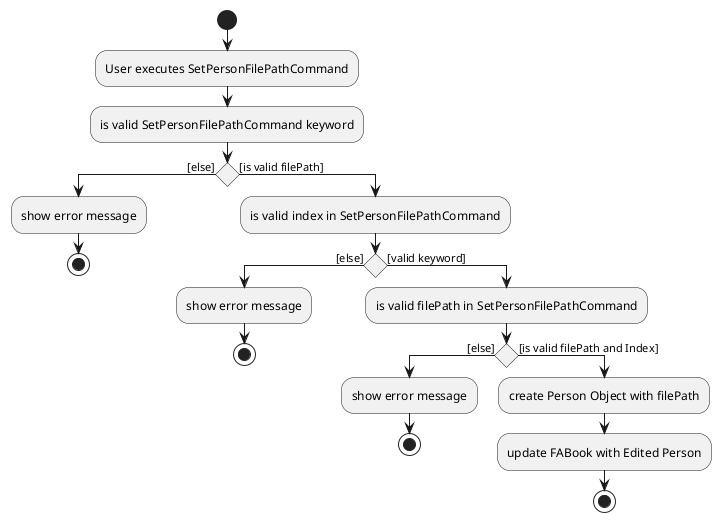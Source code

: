 @startuml
!pragma useVerticalIf on

start
:User executes SetPersonFilePathCommand;

:is valid SetPersonFilePathCommand keyword;
if() then ([else])
:show error message;
stop

else ([is valid filePath])
:is valid index in SetPersonFilePathCommand;
if() then ([else])
:show error message;
stop

else ([valid keyword])
:is valid filePath in SetPersonFilePathCommand;
if() then ([else])
:show error message;
stop

else ([is valid filePath and Index])
:create Person Object with filePath;
:update FABook with Edited Person;
stop
@enduml
